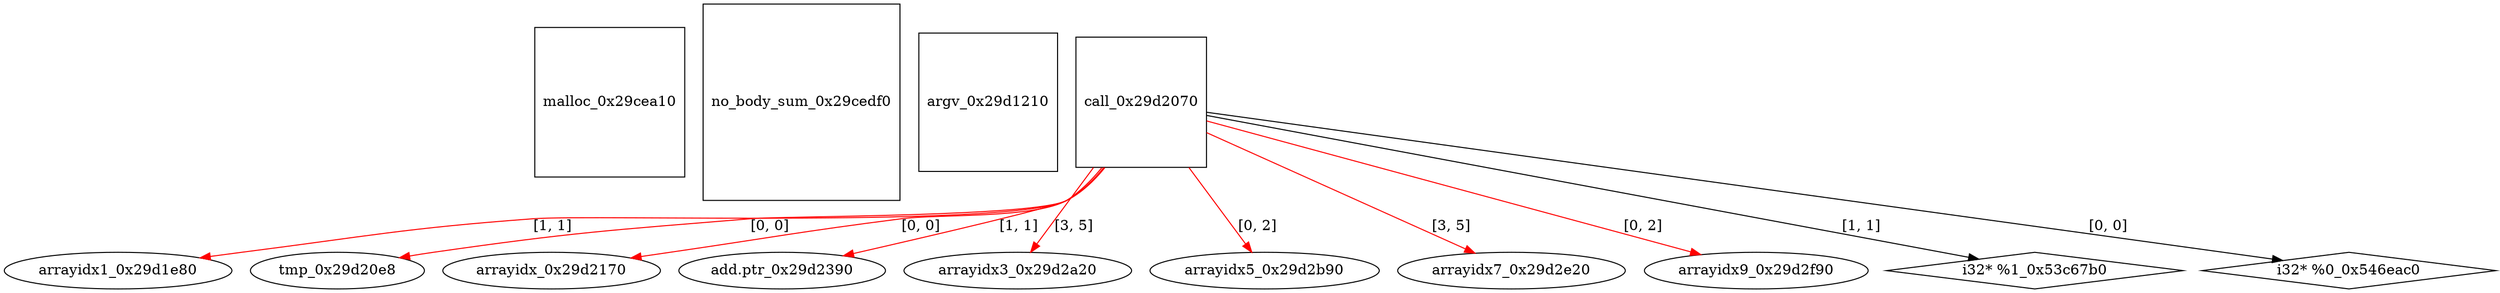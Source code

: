 digraph grafico {
"malloc_0x29cea10" [shape=square];
"no_body_sum_0x29cedf0" [shape=square];
"argv_0x29d1210" [shape=square];
"arrayidx1_0x29d1e80" [shape=ellipse];
"call_0x29d2070" -> "arrayidx1_0x29d1e80" [label="[1, 1]",color=red];
"call_0x29d2070" [shape=square];
"tmp_0x29d20e8" [shape=ellipse];
"call_0x29d2070" -> "tmp_0x29d20e8" [label="[0, 0]",color=red];
"arrayidx_0x29d2170" [shape=ellipse];
"call_0x29d2070" -> "arrayidx_0x29d2170" [label="[0, 0]",color=red];
"add.ptr_0x29d2390" [shape=ellipse];
"call_0x29d2070" -> "add.ptr_0x29d2390" [label="[1, 1]",color=red];
"arrayidx3_0x29d2a20" [shape=ellipse];
"call_0x29d2070" -> "arrayidx3_0x29d2a20" [label="[3, 5]",color=red];
"arrayidx5_0x29d2b90" [shape=ellipse];
"call_0x29d2070" -> "arrayidx5_0x29d2b90" [label="[0, 2]",color=red];
"arrayidx7_0x29d2e20" [shape=ellipse];
"call_0x29d2070" -> "arrayidx7_0x29d2e20" [label="[3, 5]",color=red];
"arrayidx9_0x29d2f90" [shape=ellipse];
"call_0x29d2070" -> "arrayidx9_0x29d2f90" [label="[0, 2]",color=red];
"i32* %1_0x53c67b0" [shape=diamond];
"call_0x29d2070" -> "i32* %1_0x53c67b0" [label="[1, 1]"];
"i32* %0_0x546eac0" [shape=diamond];
"call_0x29d2070" -> "i32* %0_0x546eac0" [label="[0, 0]"];
}